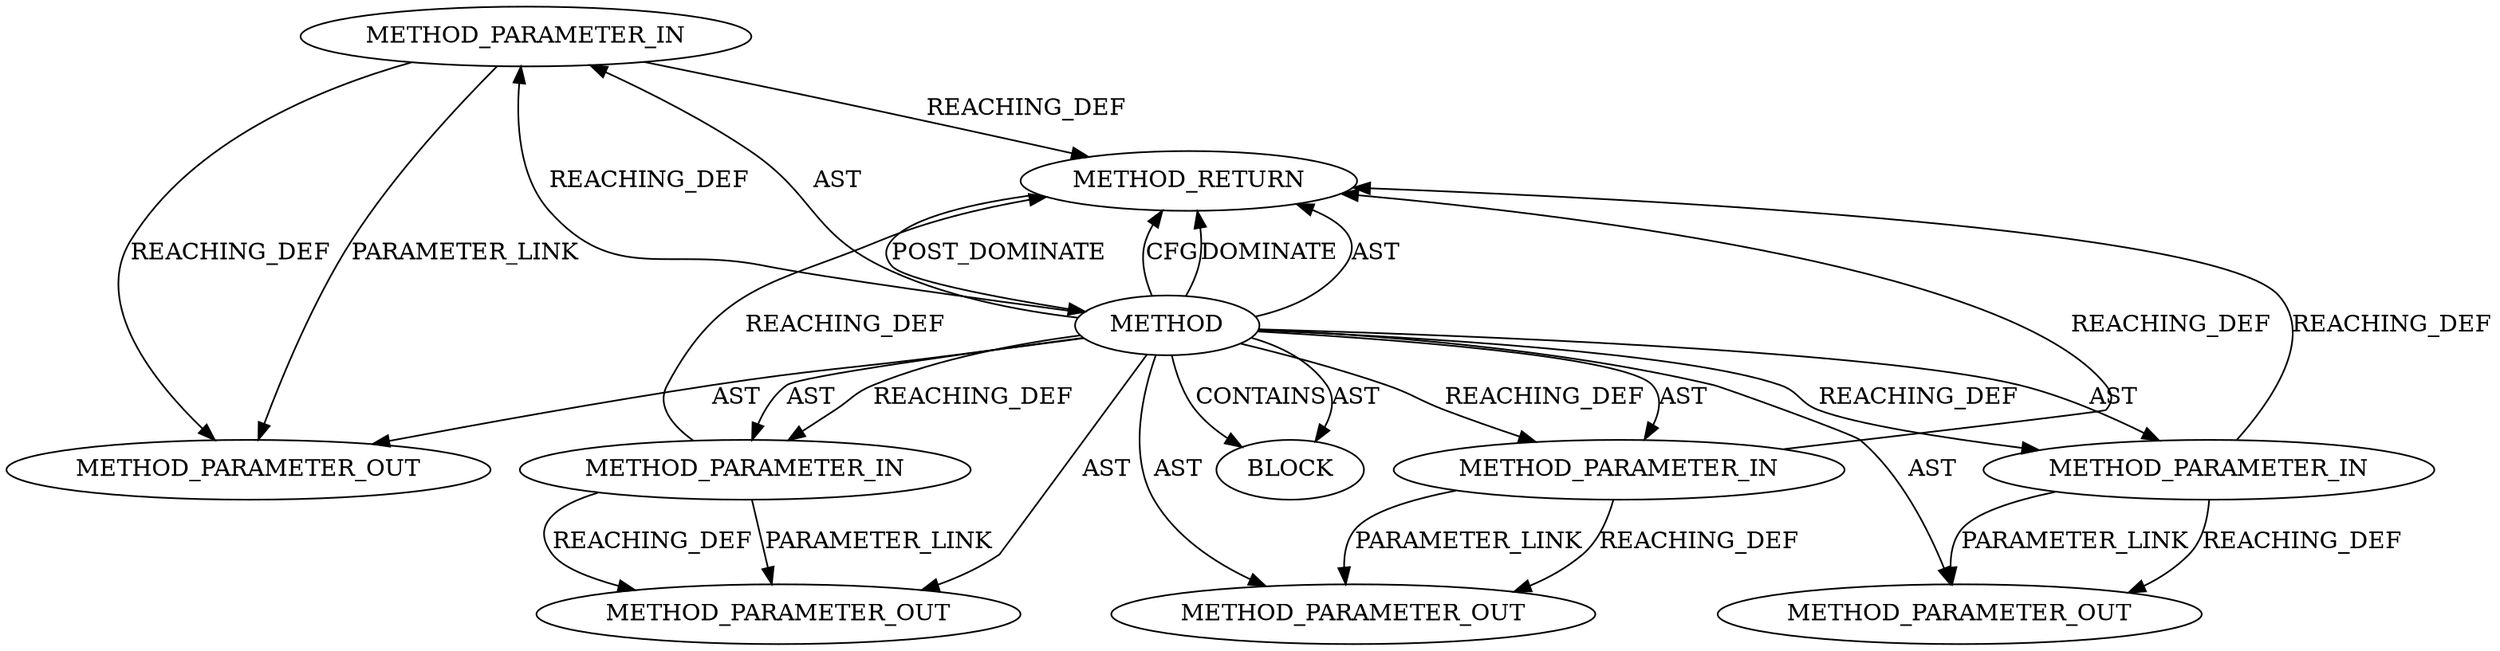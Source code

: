 digraph {
  21035 [label=METHOD_PARAMETER_IN ORDER=4 CODE="p4" IS_VARIADIC=false TYPE_FULL_NAME="ANY" EVALUATION_STRATEGY="BY_VALUE" INDEX=4 NAME="p4"]
  21034 [label=METHOD_PARAMETER_IN ORDER=3 CODE="p3" IS_VARIADIC=false TYPE_FULL_NAME="ANY" EVALUATION_STRATEGY="BY_VALUE" INDEX=3 NAME="p3"]
  21036 [label=BLOCK ORDER=1 ARGUMENT_INDEX=1 CODE="<empty>" TYPE_FULL_NAME="ANY"]
  21032 [label=METHOD_PARAMETER_IN ORDER=1 CODE="p1" IS_VARIADIC=false TYPE_FULL_NAME="ANY" EVALUATION_STRATEGY="BY_VALUE" INDEX=1 NAME="p1"]
  22426 [label=METHOD_PARAMETER_OUT ORDER=1 CODE="p1" IS_VARIADIC=false TYPE_FULL_NAME="ANY" EVALUATION_STRATEGY="BY_VALUE" INDEX=1 NAME="p1"]
  21031 [label=METHOD AST_PARENT_TYPE="NAMESPACE_BLOCK" AST_PARENT_FULL_NAME="<global>" ORDER=0 CODE="<empty>" FULL_NAME="read_actor" IS_EXTERNAL=true FILENAME="<empty>" SIGNATURE="" NAME="read_actor"]
  21033 [label=METHOD_PARAMETER_IN ORDER=2 CODE="p2" IS_VARIADIC=false TYPE_FULL_NAME="ANY" EVALUATION_STRATEGY="BY_VALUE" INDEX=2 NAME="p2"]
  22429 [label=METHOD_PARAMETER_OUT ORDER=4 CODE="p4" IS_VARIADIC=false TYPE_FULL_NAME="ANY" EVALUATION_STRATEGY="BY_VALUE" INDEX=4 NAME="p4"]
  22428 [label=METHOD_PARAMETER_OUT ORDER=3 CODE="p3" IS_VARIADIC=false TYPE_FULL_NAME="ANY" EVALUATION_STRATEGY="BY_VALUE" INDEX=3 NAME="p3"]
  22427 [label=METHOD_PARAMETER_OUT ORDER=2 CODE="p2" IS_VARIADIC=false TYPE_FULL_NAME="ANY" EVALUATION_STRATEGY="BY_VALUE" INDEX=2 NAME="p2"]
  21037 [label=METHOD_RETURN ORDER=2 CODE="RET" TYPE_FULL_NAME="ANY" EVALUATION_STRATEGY="BY_VALUE"]
  21031 -> 21036 [label=CONTAINS ]
  21031 -> 21033 [label=AST ]
  21033 -> 21037 [label=REACHING_DEF VARIABLE="p2"]
  21031 -> 21032 [label=AST ]
  21032 -> 21037 [label=REACHING_DEF VARIABLE="p1"]
  21031 -> 21032 [label=REACHING_DEF VARIABLE=""]
  21033 -> 22427 [label=PARAMETER_LINK ]
  21031 -> 22426 [label=AST ]
  21035 -> 22429 [label=PARAMETER_LINK ]
  21031 -> 21034 [label=REACHING_DEF VARIABLE=""]
  21035 -> 21037 [label=REACHING_DEF VARIABLE="p4"]
  21032 -> 22426 [label=PARAMETER_LINK ]
  21031 -> 21033 [label=REACHING_DEF VARIABLE=""]
  21031 -> 21035 [label=REACHING_DEF VARIABLE=""]
  21032 -> 22426 [label=REACHING_DEF VARIABLE="p1"]
  21031 -> 22428 [label=AST ]
  21031 -> 22427 [label=AST ]
  21037 -> 21031 [label=POST_DOMINATE ]
  21035 -> 22429 [label=REACHING_DEF VARIABLE="p4"]
  21033 -> 22427 [label=REACHING_DEF VARIABLE="p2"]
  21031 -> 21037 [label=CFG ]
  21034 -> 21037 [label=REACHING_DEF VARIABLE="p3"]
  21031 -> 21036 [label=AST ]
  21034 -> 22428 [label=PARAMETER_LINK ]
  21031 -> 22429 [label=AST ]
  21031 -> 21034 [label=AST ]
  21034 -> 22428 [label=REACHING_DEF VARIABLE="p3"]
  21031 -> 21035 [label=AST ]
  21031 -> 21037 [label=DOMINATE ]
  21031 -> 21037 [label=AST ]
}
